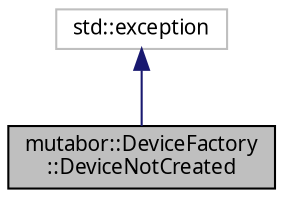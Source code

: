 digraph "mutabor::DeviceFactory::DeviceNotCreated"
{
  edge [fontname="Sans",fontsize="10",labelfontname="Sans",labelfontsize="10"];
  node [fontname="Sans",fontsize="10",shape=record];
  Node0 [label="mutabor::DeviceFactory\l::DeviceNotCreated",height=0.2,width=0.4,color="black", fillcolor="grey75", style="filled", fontcolor="black"];
  Node1 -> Node0 [dir="back",color="midnightblue",fontsize="10",style="solid",fontname="Sans"];
  Node1 [label="std::exception",height=0.2,width=0.4,color="grey75", fillcolor="white", style="filled",tooltip="STL class. "];
}

